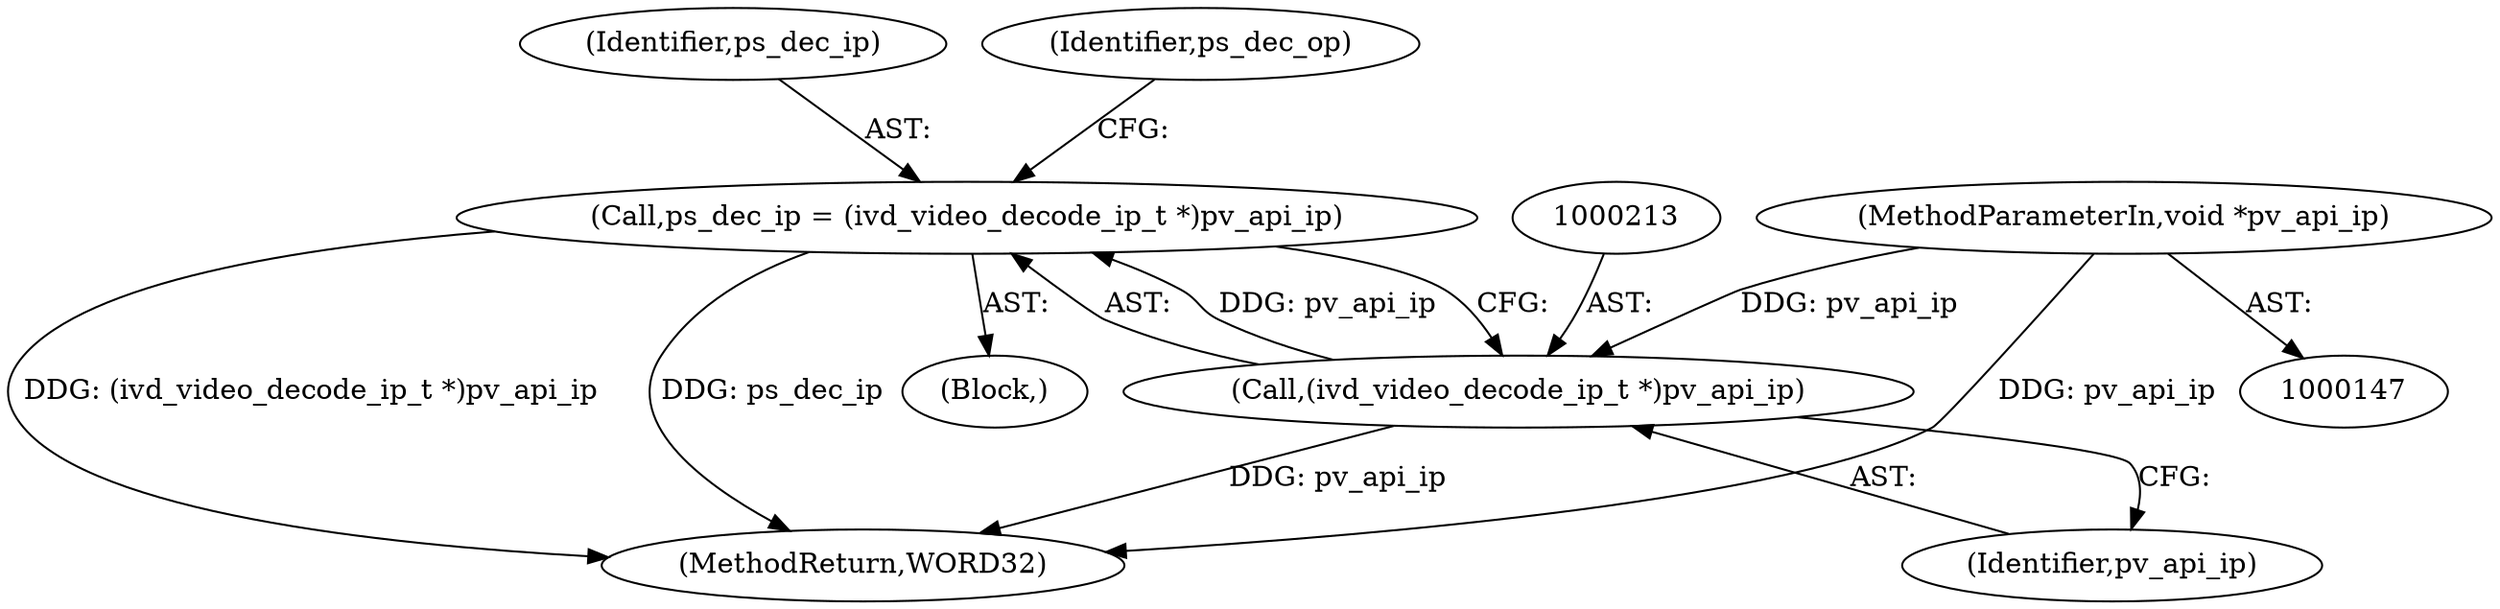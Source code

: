digraph "0_Android_326fe991a4b7971e8aeaf4ac775491dd8abd85bb@pointer" {
"1000210" [label="(Call,ps_dec_ip = (ivd_video_decode_ip_t *)pv_api_ip)"];
"1000212" [label="(Call,(ivd_video_decode_ip_t *)pv_api_ip)"];
"1000149" [label="(MethodParameterIn,void *pv_api_ip)"];
"1000211" [label="(Identifier,ps_dec_ip)"];
"1002147" [label="(MethodReturn,WORD32)"];
"1000214" [label="(Identifier,pv_api_ip)"];
"1000149" [label="(MethodParameterIn,void *pv_api_ip)"];
"1000151" [label="(Block,)"];
"1000216" [label="(Identifier,ps_dec_op)"];
"1000212" [label="(Call,(ivd_video_decode_ip_t *)pv_api_ip)"];
"1000210" [label="(Call,ps_dec_ip = (ivd_video_decode_ip_t *)pv_api_ip)"];
"1000210" -> "1000151"  [label="AST: "];
"1000210" -> "1000212"  [label="CFG: "];
"1000211" -> "1000210"  [label="AST: "];
"1000212" -> "1000210"  [label="AST: "];
"1000216" -> "1000210"  [label="CFG: "];
"1000210" -> "1002147"  [label="DDG: (ivd_video_decode_ip_t *)pv_api_ip"];
"1000210" -> "1002147"  [label="DDG: ps_dec_ip"];
"1000212" -> "1000210"  [label="DDG: pv_api_ip"];
"1000212" -> "1000214"  [label="CFG: "];
"1000213" -> "1000212"  [label="AST: "];
"1000214" -> "1000212"  [label="AST: "];
"1000212" -> "1002147"  [label="DDG: pv_api_ip"];
"1000149" -> "1000212"  [label="DDG: pv_api_ip"];
"1000149" -> "1000147"  [label="AST: "];
"1000149" -> "1002147"  [label="DDG: pv_api_ip"];
}
